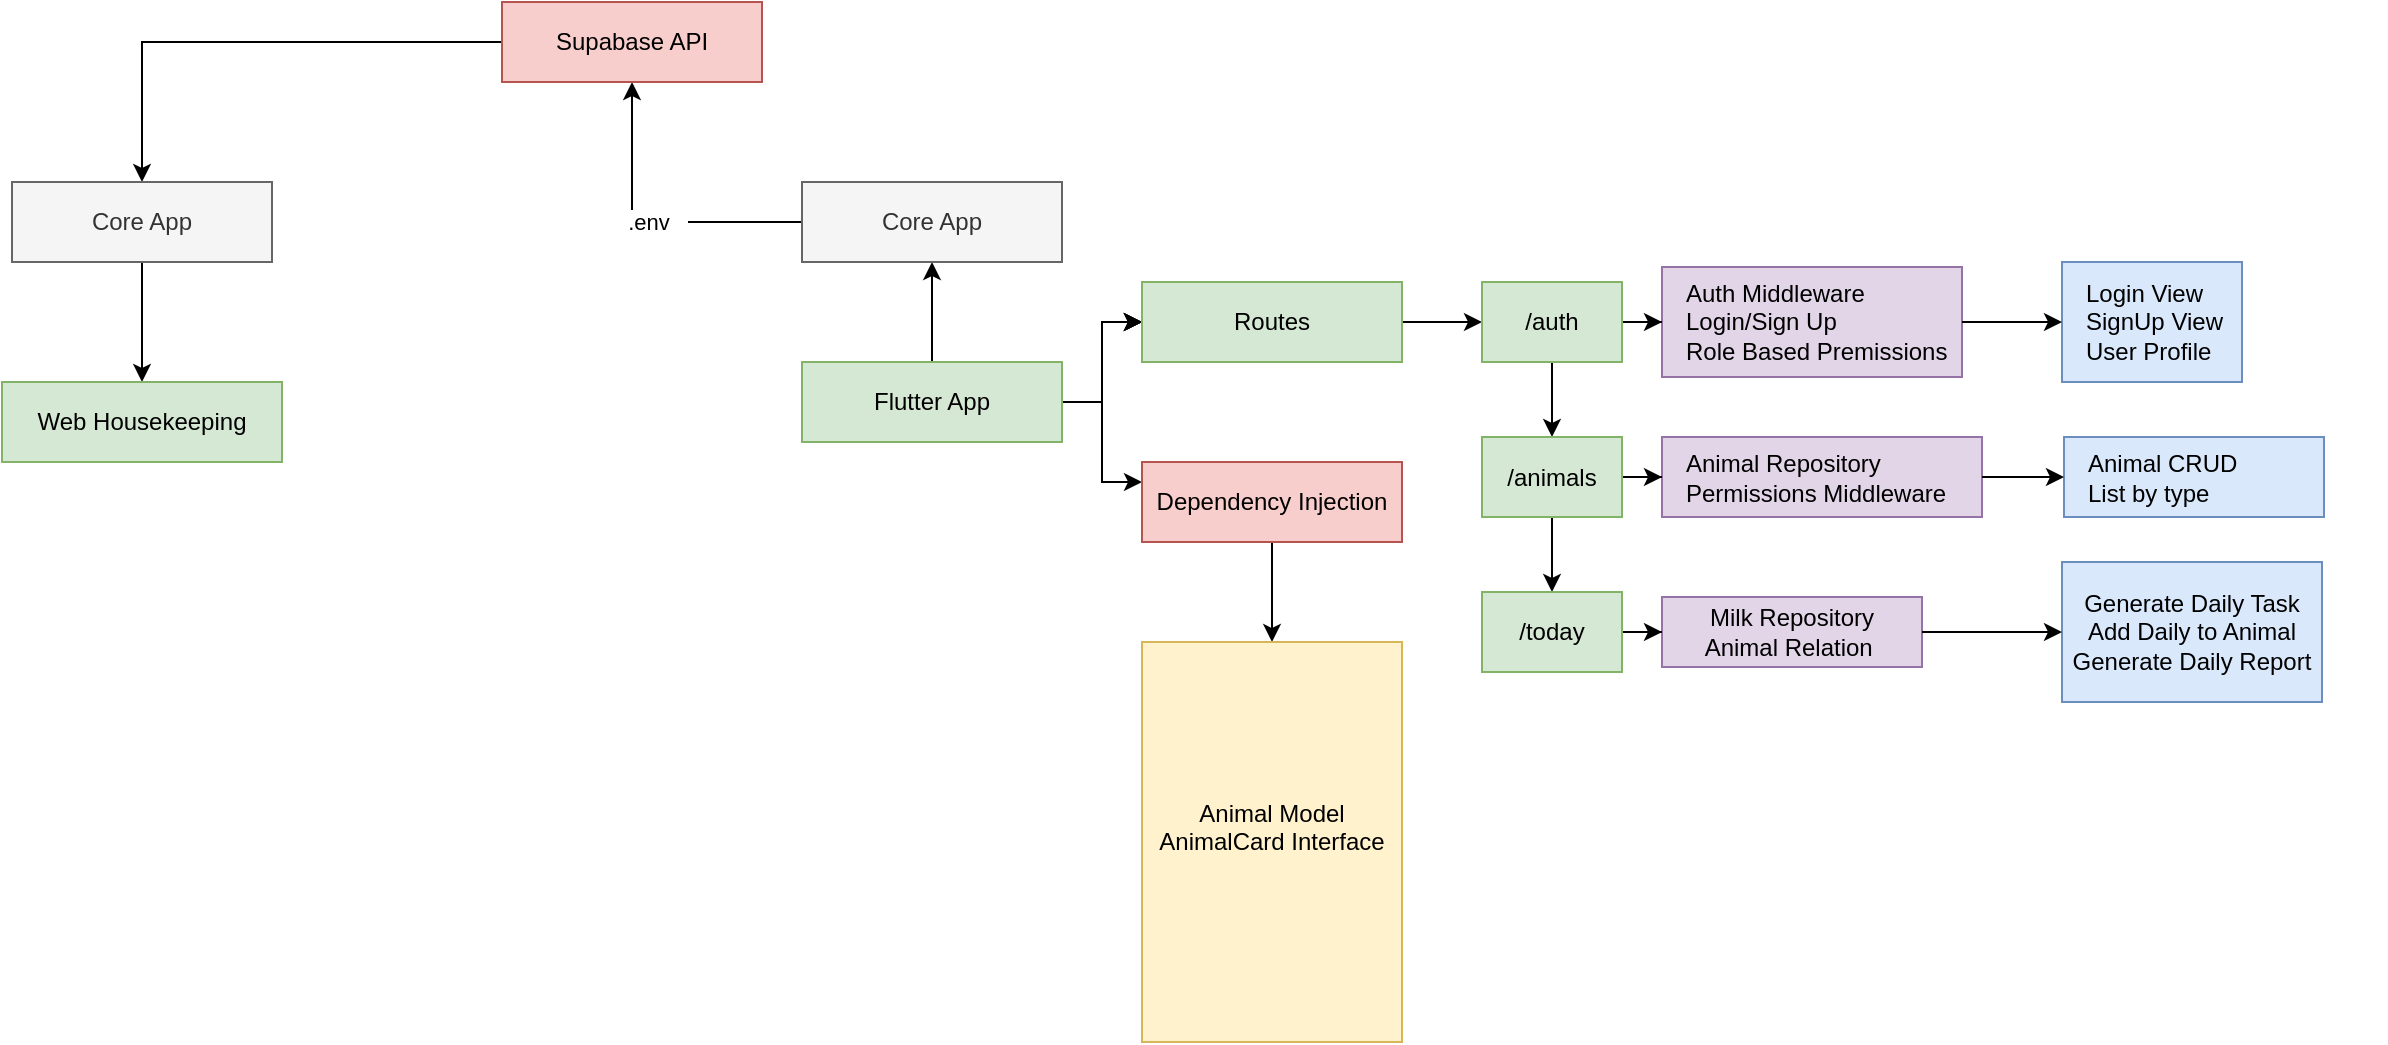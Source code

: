 <mxfile version="17.1.4" type="github">
  <diagram id="ZHusypmW08LFe_LGwkN0" name="Inicio">
    <mxGraphModel dx="782" dy="464" grid="1" gridSize="10" guides="1" tooltips="1" connect="1" arrows="1" fold="1" page="1" pageScale="1" pageWidth="827" pageHeight="1169" math="0" shadow="0">
      <root>
        <mxCell id="0" />
        <mxCell id="1" parent="0" />
        <mxCell id="MK2ltU2bfjFfoiO7QHVe-3" value="" style="edgeStyle=orthogonalEdgeStyle;rounded=0;orthogonalLoop=1;jettySize=auto;html=1;" edge="1" parent="1" source="MK2ltU2bfjFfoiO7QHVe-1" target="MK2ltU2bfjFfoiO7QHVe-2">
          <mxGeometry relative="1" as="geometry" />
        </mxCell>
        <mxCell id="MK2ltU2bfjFfoiO7QHVe-36" value="" style="edgeStyle=orthogonalEdgeStyle;rounded=0;orthogonalLoop=1;jettySize=auto;html=1;" edge="1" parent="1" source="MK2ltU2bfjFfoiO7QHVe-1" target="MK2ltU2bfjFfoiO7QHVe-35">
          <mxGeometry relative="1" as="geometry" />
        </mxCell>
        <mxCell id="MK2ltU2bfjFfoiO7QHVe-37" value="" style="edgeStyle=orthogonalEdgeStyle;rounded=0;orthogonalLoop=1;jettySize=auto;html=1;" edge="1" parent="1" source="MK2ltU2bfjFfoiO7QHVe-1" target="MK2ltU2bfjFfoiO7QHVe-35">
          <mxGeometry relative="1" as="geometry" />
        </mxCell>
        <mxCell id="MK2ltU2bfjFfoiO7QHVe-38" value="" style="edgeStyle=orthogonalEdgeStyle;rounded=0;orthogonalLoop=1;jettySize=auto;html=1;" edge="1" parent="1" source="MK2ltU2bfjFfoiO7QHVe-1" target="MK2ltU2bfjFfoiO7QHVe-35">
          <mxGeometry relative="1" as="geometry" />
        </mxCell>
        <mxCell id="MK2ltU2bfjFfoiO7QHVe-39" value="" style="edgeStyle=orthogonalEdgeStyle;rounded=0;orthogonalLoop=1;jettySize=auto;html=1;" edge="1" parent="1" source="MK2ltU2bfjFfoiO7QHVe-1" target="MK2ltU2bfjFfoiO7QHVe-35">
          <mxGeometry relative="1" as="geometry" />
        </mxCell>
        <mxCell id="MK2ltU2bfjFfoiO7QHVe-41" value="" style="edgeStyle=orthogonalEdgeStyle;rounded=0;orthogonalLoop=1;jettySize=auto;html=1;" edge="1" parent="1" source="MK2ltU2bfjFfoiO7QHVe-1" target="MK2ltU2bfjFfoiO7QHVe-40">
          <mxGeometry relative="1" as="geometry">
            <Array as="points">
              <mxPoint x="630" y="350" />
              <mxPoint x="630" y="390" />
            </Array>
          </mxGeometry>
        </mxCell>
        <mxCell id="MK2ltU2bfjFfoiO7QHVe-1" value="Flutter App" style="rounded=0;whiteSpace=wrap;html=1;fillColor=#d5e8d4;strokeColor=#82b366;" vertex="1" parent="1">
          <mxGeometry x="480" y="330" width="130" height="40" as="geometry" />
        </mxCell>
        <mxCell id="MK2ltU2bfjFfoiO7QHVe-5" value="&amp;nbsp; &amp;nbsp;.env&amp;nbsp; &amp;nbsp;" style="edgeStyle=orthogonalEdgeStyle;rounded=0;orthogonalLoop=1;jettySize=auto;html=1;" edge="1" parent="1" source="MK2ltU2bfjFfoiO7QHVe-2" target="MK2ltU2bfjFfoiO7QHVe-4">
          <mxGeometry relative="1" as="geometry" />
        </mxCell>
        <mxCell id="MK2ltU2bfjFfoiO7QHVe-2" value="Core App" style="whiteSpace=wrap;html=1;fillColor=#f5f5f5;strokeColor=#666666;rounded=0;fontColor=#333333;" vertex="1" parent="1">
          <mxGeometry x="480" y="240" width="130" height="40" as="geometry" />
        </mxCell>
        <mxCell id="MK2ltU2bfjFfoiO7QHVe-7" value="" style="edgeStyle=orthogonalEdgeStyle;rounded=0;orthogonalLoop=1;jettySize=auto;html=1;entryX=0.5;entryY=0;entryDx=0;entryDy=0;" edge="1" parent="1" source="MK2ltU2bfjFfoiO7QHVe-4" target="MK2ltU2bfjFfoiO7QHVe-8">
          <mxGeometry relative="1" as="geometry">
            <mxPoint x="285" y="250" as="targetPoint" />
          </mxGeometry>
        </mxCell>
        <mxCell id="MK2ltU2bfjFfoiO7QHVe-4" value="Supabase API" style="whiteSpace=wrap;html=1;fillColor=#f8cecc;strokeColor=#b85450;rounded=0;" vertex="1" parent="1">
          <mxGeometry x="330" y="150" width="130" height="40" as="geometry" />
        </mxCell>
        <mxCell id="MK2ltU2bfjFfoiO7QHVe-10" value="" style="edgeStyle=orthogonalEdgeStyle;rounded=0;orthogonalLoop=1;jettySize=auto;html=1;" edge="1" parent="1" source="MK2ltU2bfjFfoiO7QHVe-8" target="MK2ltU2bfjFfoiO7QHVe-9">
          <mxGeometry relative="1" as="geometry" />
        </mxCell>
        <mxCell id="MK2ltU2bfjFfoiO7QHVe-8" value="Core App" style="whiteSpace=wrap;html=1;fillColor=#f5f5f5;strokeColor=#666666;rounded=0;fontColor=#333333;" vertex="1" parent="1">
          <mxGeometry x="85" y="240" width="130" height="40" as="geometry" />
        </mxCell>
        <mxCell id="MK2ltU2bfjFfoiO7QHVe-9" value="Web Housekeeping" style="whiteSpace=wrap;html=1;fillColor=#d5e8d4;strokeColor=#82b366;rounded=0;" vertex="1" parent="1">
          <mxGeometry x="80" y="340" width="140" height="40" as="geometry" />
        </mxCell>
        <mxCell id="MK2ltU2bfjFfoiO7QHVe-32" value="" style="group" vertex="1" connectable="0" parent="1">
          <mxGeometry x="910" y="280" width="290" height="60" as="geometry" />
        </mxCell>
        <mxCell id="MK2ltU2bfjFfoiO7QHVe-12" value="Auth Middleware&lt;br&gt;Login/Sign Up&lt;br&gt;Role Based Premissions" style="rounded=0;whiteSpace=wrap;html=1;fillColor=#e1d5e7;strokeColor=#9673a6;align=left;spacingLeft=10;" vertex="1" parent="MK2ltU2bfjFfoiO7QHVe-32">
          <mxGeometry y="2.5" width="150" height="55" as="geometry" />
        </mxCell>
        <mxCell id="MK2ltU2bfjFfoiO7QHVe-18" value="Login View&lt;br&gt;SignUp View&lt;br&gt;User Profile" style="rounded=0;whiteSpace=wrap;html=1;fillColor=#dae8fc;strokeColor=#6c8ebf;align=left;spacingLeft=10;" vertex="1" parent="MK2ltU2bfjFfoiO7QHVe-32">
          <mxGeometry x="200" width="90" height="60" as="geometry" />
        </mxCell>
        <mxCell id="MK2ltU2bfjFfoiO7QHVe-19" value="" style="edgeStyle=orthogonalEdgeStyle;rounded=0;orthogonalLoop=1;jettySize=auto;html=1;" edge="1" parent="MK2ltU2bfjFfoiO7QHVe-32" source="MK2ltU2bfjFfoiO7QHVe-12" target="MK2ltU2bfjFfoiO7QHVe-18">
          <mxGeometry relative="1" as="geometry" />
        </mxCell>
        <mxCell id="MK2ltU2bfjFfoiO7QHVe-33" value="" style="group" vertex="1" connectable="0" parent="1">
          <mxGeometry x="910" y="367.5" width="362" height="40" as="geometry" />
        </mxCell>
        <mxCell id="MK2ltU2bfjFfoiO7QHVe-20" value="Animal CRUD&lt;br&gt;List by type" style="rounded=0;whiteSpace=wrap;html=1;fillColor=#dae8fc;strokeColor=#6c8ebf;align=left;spacingLeft=10;" vertex="1" parent="MK2ltU2bfjFfoiO7QHVe-33">
          <mxGeometry x="201" width="130" height="40" as="geometry" />
        </mxCell>
        <mxCell id="MK2ltU2bfjFfoiO7QHVe-14" value="Animal Repository&lt;br&gt;Permissions Middleware" style="rounded=0;whiteSpace=wrap;html=1;fillColor=#e1d5e7;strokeColor=#9673a6;align=left;spacingLeft=10;" vertex="1" parent="MK2ltU2bfjFfoiO7QHVe-33">
          <mxGeometry width="160" height="40" as="geometry" />
        </mxCell>
        <mxCell id="MK2ltU2bfjFfoiO7QHVe-21" value="" style="edgeStyle=orthogonalEdgeStyle;rounded=0;orthogonalLoop=1;jettySize=auto;html=1;" edge="1" parent="MK2ltU2bfjFfoiO7QHVe-33" source="MK2ltU2bfjFfoiO7QHVe-14" target="MK2ltU2bfjFfoiO7QHVe-20">
          <mxGeometry relative="1" as="geometry" />
        </mxCell>
        <mxCell id="MK2ltU2bfjFfoiO7QHVe-34" value="" style="group" vertex="1" connectable="0" parent="1">
          <mxGeometry x="910" y="430" width="330" height="70" as="geometry" />
        </mxCell>
        <mxCell id="MK2ltU2bfjFfoiO7QHVe-24" value="Generate Daily Task&lt;br&gt;Add Daily to Animal&lt;br&gt;Generate Daily Report" style="rounded=0;whiteSpace=wrap;html=1;fillColor=#dae8fc;strokeColor=#6c8ebf;" vertex="1" parent="MK2ltU2bfjFfoiO7QHVe-34">
          <mxGeometry x="200" width="130" height="70" as="geometry" />
        </mxCell>
        <mxCell id="MK2ltU2bfjFfoiO7QHVe-22" value="Milk Repository&lt;br&gt;Animal Relation&amp;nbsp;" style="rounded=0;whiteSpace=wrap;html=1;fillColor=#e1d5e7;strokeColor=#9673a6;" vertex="1" parent="MK2ltU2bfjFfoiO7QHVe-34">
          <mxGeometry y="17.5" width="130" height="35" as="geometry" />
        </mxCell>
        <mxCell id="MK2ltU2bfjFfoiO7QHVe-25" value="" style="edgeStyle=orthogonalEdgeStyle;rounded=0;orthogonalLoop=1;jettySize=auto;html=1;" edge="1" parent="MK2ltU2bfjFfoiO7QHVe-34" source="MK2ltU2bfjFfoiO7QHVe-22" target="MK2ltU2bfjFfoiO7QHVe-24">
          <mxGeometry relative="1" as="geometry" />
        </mxCell>
        <mxCell id="MK2ltU2bfjFfoiO7QHVe-43" value="" style="edgeStyle=orthogonalEdgeStyle;rounded=0;orthogonalLoop=1;jettySize=auto;html=1;" edge="1" parent="1" source="MK2ltU2bfjFfoiO7QHVe-35" target="MK2ltU2bfjFfoiO7QHVe-42">
          <mxGeometry relative="1" as="geometry" />
        </mxCell>
        <mxCell id="MK2ltU2bfjFfoiO7QHVe-35" value="Routes" style="rounded=0;whiteSpace=wrap;html=1;fillColor=#d5e8d4;strokeColor=#82b366;" vertex="1" parent="1">
          <mxGeometry x="650" y="290" width="130" height="40" as="geometry" />
        </mxCell>
        <mxCell id="MK2ltU2bfjFfoiO7QHVe-52" value="" style="edgeStyle=orthogonalEdgeStyle;rounded=0;orthogonalLoop=1;jettySize=auto;html=1;" edge="1" parent="1" source="MK2ltU2bfjFfoiO7QHVe-40" target="MK2ltU2bfjFfoiO7QHVe-51">
          <mxGeometry relative="1" as="geometry" />
        </mxCell>
        <mxCell id="MK2ltU2bfjFfoiO7QHVe-40" value="Dependency Injection" style="rounded=0;whiteSpace=wrap;html=1;fillColor=#f8cecc;strokeColor=#b85450;" vertex="1" parent="1">
          <mxGeometry x="650" y="380" width="130" height="40" as="geometry" />
        </mxCell>
        <mxCell id="MK2ltU2bfjFfoiO7QHVe-45" value="" style="edgeStyle=orthogonalEdgeStyle;rounded=0;orthogonalLoop=1;jettySize=auto;html=1;" edge="1" parent="1" source="MK2ltU2bfjFfoiO7QHVe-42" target="MK2ltU2bfjFfoiO7QHVe-44">
          <mxGeometry relative="1" as="geometry" />
        </mxCell>
        <mxCell id="MK2ltU2bfjFfoiO7QHVe-47" style="edgeStyle=orthogonalEdgeStyle;rounded=0;orthogonalLoop=1;jettySize=auto;html=1;" edge="1" parent="1" source="MK2ltU2bfjFfoiO7QHVe-42" target="MK2ltU2bfjFfoiO7QHVe-12">
          <mxGeometry relative="1" as="geometry" />
        </mxCell>
        <mxCell id="MK2ltU2bfjFfoiO7QHVe-42" value="/auth" style="rounded=0;whiteSpace=wrap;html=1;fillColor=#d5e8d4;strokeColor=#82b366;" vertex="1" parent="1">
          <mxGeometry x="820" y="290" width="70" height="40" as="geometry" />
        </mxCell>
        <mxCell id="MK2ltU2bfjFfoiO7QHVe-46" style="edgeStyle=orthogonalEdgeStyle;rounded=0;orthogonalLoop=1;jettySize=auto;html=1;" edge="1" parent="1" source="MK2ltU2bfjFfoiO7QHVe-44" target="MK2ltU2bfjFfoiO7QHVe-14">
          <mxGeometry relative="1" as="geometry" />
        </mxCell>
        <mxCell id="MK2ltU2bfjFfoiO7QHVe-49" value="" style="edgeStyle=orthogonalEdgeStyle;rounded=0;orthogonalLoop=1;jettySize=auto;html=1;" edge="1" parent="1" source="MK2ltU2bfjFfoiO7QHVe-44" target="MK2ltU2bfjFfoiO7QHVe-48">
          <mxGeometry relative="1" as="geometry" />
        </mxCell>
        <mxCell id="MK2ltU2bfjFfoiO7QHVe-44" value="/animals" style="rounded=0;whiteSpace=wrap;html=1;fillColor=#d5e8d4;strokeColor=#82b366;" vertex="1" parent="1">
          <mxGeometry x="820" y="367.5" width="70" height="40" as="geometry" />
        </mxCell>
        <mxCell id="MK2ltU2bfjFfoiO7QHVe-50" style="edgeStyle=orthogonalEdgeStyle;rounded=0;orthogonalLoop=1;jettySize=auto;html=1;" edge="1" parent="1" source="MK2ltU2bfjFfoiO7QHVe-48" target="MK2ltU2bfjFfoiO7QHVe-22">
          <mxGeometry relative="1" as="geometry" />
        </mxCell>
        <mxCell id="MK2ltU2bfjFfoiO7QHVe-48" value="/today" style="rounded=0;whiteSpace=wrap;html=1;fillColor=#d5e8d4;strokeColor=#82b366;" vertex="1" parent="1">
          <mxGeometry x="820" y="445" width="70" height="40" as="geometry" />
        </mxCell>
        <mxCell id="MK2ltU2bfjFfoiO7QHVe-51" value="&lt;span&gt;Animal Model&lt;/span&gt;&lt;br&gt;&lt;span&gt;AnimalCard Interface&lt;br&gt;&lt;br&gt;&lt;/span&gt;" style="rounded=0;whiteSpace=wrap;html=1;fillColor=#fff2cc;strokeColor=#d6b656;" vertex="1" parent="1">
          <mxGeometry x="650" y="470" width="130" height="200" as="geometry" />
        </mxCell>
      </root>
    </mxGraphModel>
  </diagram>
</mxfile>
